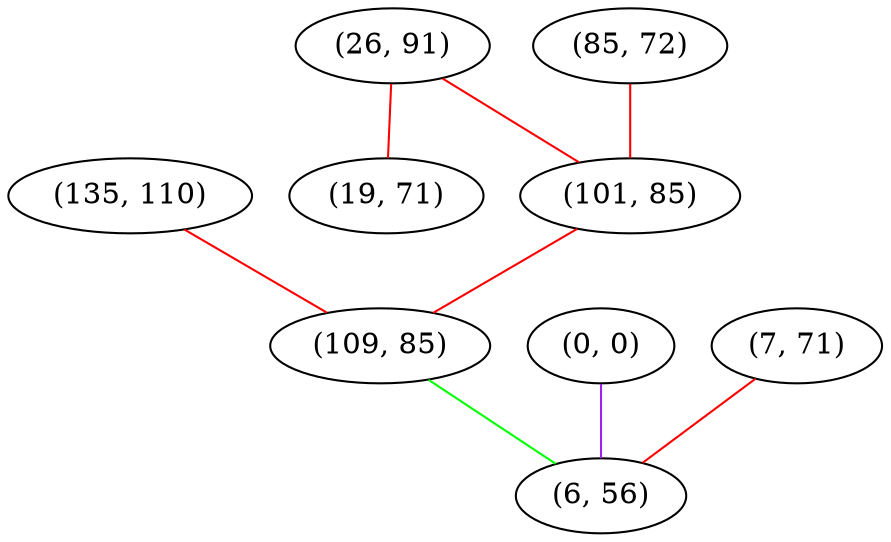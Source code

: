 graph "" {
"(135, 110)";
"(0, 0)";
"(26, 91)";
"(19, 71)";
"(7, 71)";
"(85, 72)";
"(101, 85)";
"(109, 85)";
"(6, 56)";
"(135, 110)" -- "(109, 85)"  [color=red, key=0, weight=1];
"(0, 0)" -- "(6, 56)"  [color=purple, key=0, weight=4];
"(26, 91)" -- "(19, 71)"  [color=red, key=0, weight=1];
"(26, 91)" -- "(101, 85)"  [color=red, key=0, weight=1];
"(7, 71)" -- "(6, 56)"  [color=red, key=0, weight=1];
"(85, 72)" -- "(101, 85)"  [color=red, key=0, weight=1];
"(101, 85)" -- "(109, 85)"  [color=red, key=0, weight=1];
"(109, 85)" -- "(6, 56)"  [color=green, key=0, weight=2];
}
